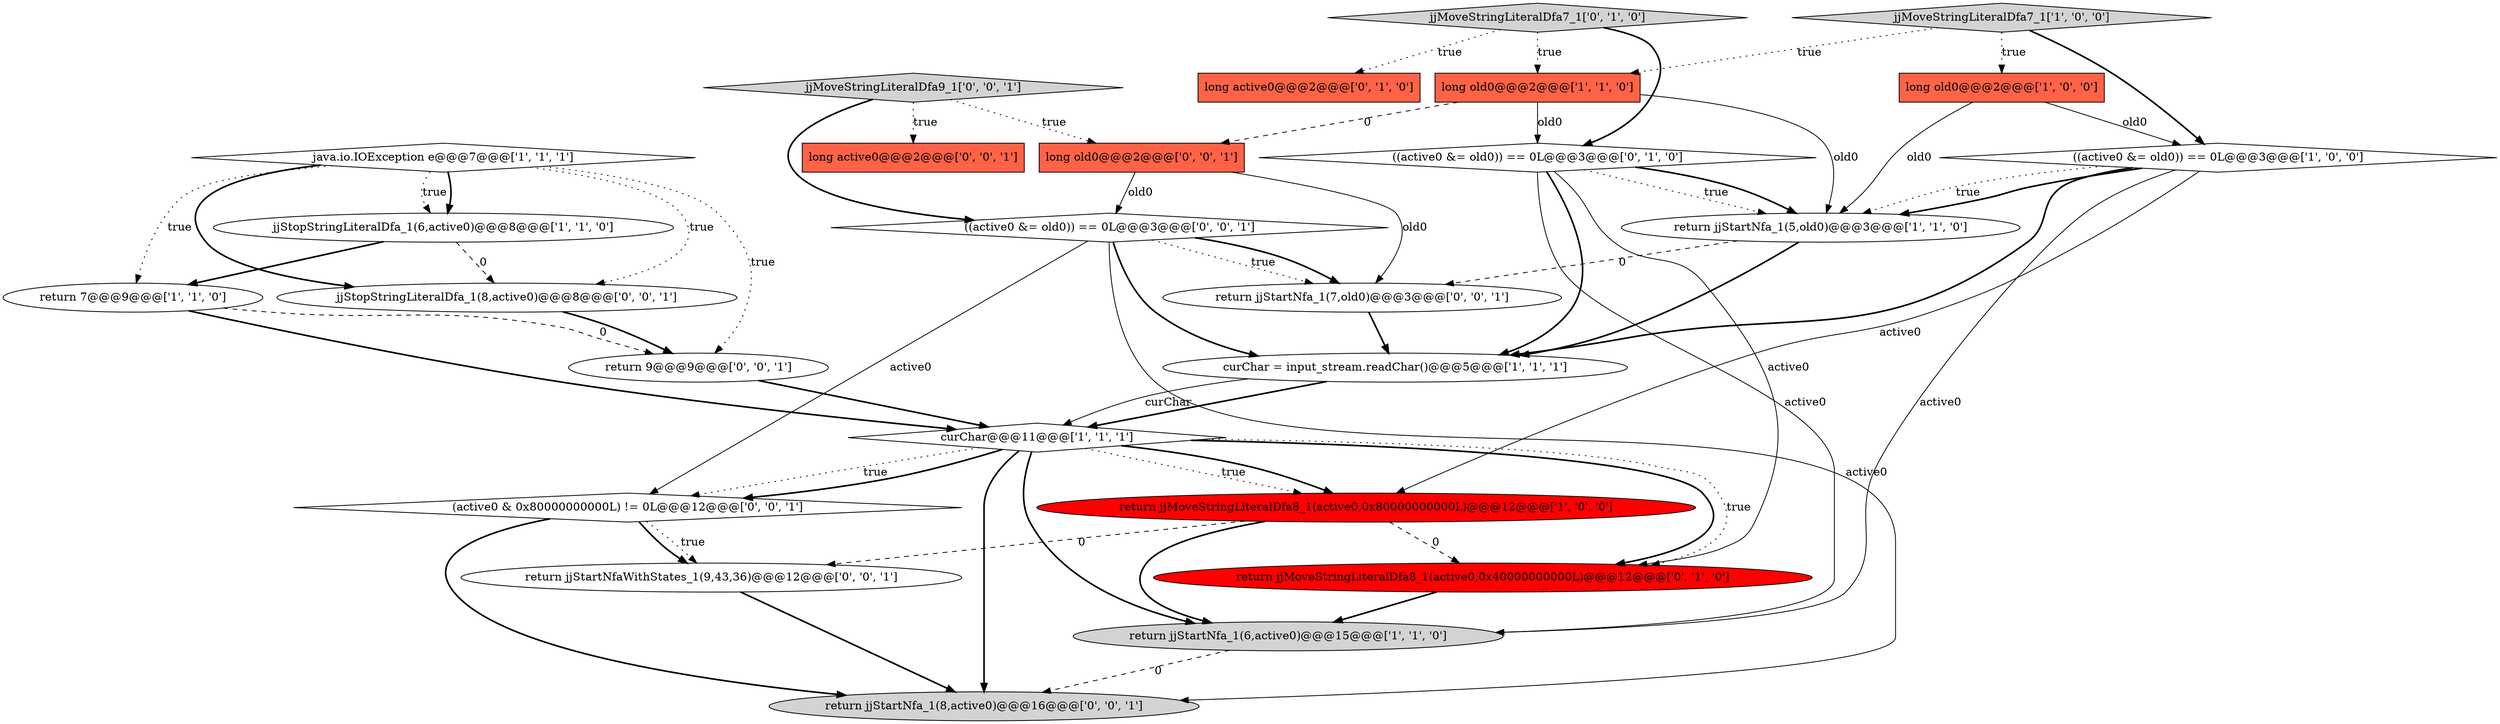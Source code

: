 digraph {
12 [style = filled, label = "long active0@@@2@@@['0', '1', '0']", fillcolor = tomato, shape = box image = "AAA0AAABBB2BBB"];
15 [style = filled, label = "return jjMoveStringLiteralDfa8_1(active0,0x40000000000L)@@@12@@@['0', '1', '0']", fillcolor = red, shape = ellipse image = "AAA1AAABBB2BBB"];
14 [style = filled, label = "((active0 &= old0)) == 0L@@@3@@@['0', '1', '0']", fillcolor = white, shape = diamond image = "AAA0AAABBB2BBB"];
11 [style = filled, label = "return jjMoveStringLiteralDfa8_1(active0,0x80000000000L)@@@12@@@['1', '0', '0']", fillcolor = red, shape = ellipse image = "AAA1AAABBB1BBB"];
20 [style = filled, label = "return jjStartNfa_1(8,active0)@@@16@@@['0', '0', '1']", fillcolor = lightgray, shape = ellipse image = "AAA0AAABBB3BBB"];
2 [style = filled, label = "curChar = input_stream.readChar()@@@5@@@['1', '1', '1']", fillcolor = white, shape = ellipse image = "AAA0AAABBB1BBB"];
9 [style = filled, label = "return 7@@@9@@@['1', '1', '0']", fillcolor = white, shape = ellipse image = "AAA0AAABBB1BBB"];
10 [style = filled, label = "return jjStartNfa_1(5,old0)@@@3@@@['1', '1', '0']", fillcolor = white, shape = ellipse image = "AAA0AAABBB1BBB"];
5 [style = filled, label = "long old0@@@2@@@['1', '0', '0']", fillcolor = tomato, shape = box image = "AAA0AAABBB1BBB"];
17 [style = filled, label = "long active0@@@2@@@['0', '0', '1']", fillcolor = tomato, shape = box image = "AAA0AAABBB3BBB"];
3 [style = filled, label = "curChar@@@11@@@['1', '1', '1']", fillcolor = white, shape = diamond image = "AAA0AAABBB1BBB"];
21 [style = filled, label = "((active0 &= old0)) == 0L@@@3@@@['0', '0', '1']", fillcolor = white, shape = diamond image = "AAA0AAABBB3BBB"];
22 [style = filled, label = "return jjStartNfa_1(7,old0)@@@3@@@['0', '0', '1']", fillcolor = white, shape = ellipse image = "AAA0AAABBB3BBB"];
6 [style = filled, label = "long old0@@@2@@@['1', '1', '0']", fillcolor = tomato, shape = box image = "AAA0AAABBB1BBB"];
24 [style = filled, label = "return jjStartNfaWithStates_1(9,43,36)@@@12@@@['0', '0', '1']", fillcolor = white, shape = ellipse image = "AAA0AAABBB3BBB"];
0 [style = filled, label = "java.io.IOException e@@@7@@@['1', '1', '1']", fillcolor = white, shape = diamond image = "AAA0AAABBB1BBB"];
1 [style = filled, label = "return jjStartNfa_1(6,active0)@@@15@@@['1', '1', '0']", fillcolor = lightgray, shape = ellipse image = "AAA0AAABBB1BBB"];
16 [style = filled, label = "jjMoveStringLiteralDfa9_1['0', '0', '1']", fillcolor = lightgray, shape = diamond image = "AAA0AAABBB3BBB"];
25 [style = filled, label = "return 9@@@9@@@['0', '0', '1']", fillcolor = white, shape = ellipse image = "AAA0AAABBB3BBB"];
18 [style = filled, label = "jjStopStringLiteralDfa_1(8,active0)@@@8@@@['0', '0', '1']", fillcolor = white, shape = ellipse image = "AAA0AAABBB3BBB"];
19 [style = filled, label = "(active0 & 0x80000000000L) != 0L@@@12@@@['0', '0', '1']", fillcolor = white, shape = diamond image = "AAA0AAABBB3BBB"];
8 [style = filled, label = "((active0 &= old0)) == 0L@@@3@@@['1', '0', '0']", fillcolor = white, shape = diamond image = "AAA0AAABBB1BBB"];
13 [style = filled, label = "jjMoveStringLiteralDfa7_1['0', '1', '0']", fillcolor = lightgray, shape = diamond image = "AAA0AAABBB2BBB"];
23 [style = filled, label = "long old0@@@2@@@['0', '0', '1']", fillcolor = tomato, shape = box image = "AAA0AAABBB3BBB"];
4 [style = filled, label = "jjMoveStringLiteralDfa7_1['1', '0', '0']", fillcolor = lightgray, shape = diamond image = "AAA0AAABBB1BBB"];
7 [style = filled, label = "jjStopStringLiteralDfa_1(6,active0)@@@8@@@['1', '1', '0']", fillcolor = white, shape = ellipse image = "AAA0AAABBB1BBB"];
4->6 [style = dotted, label="true"];
6->10 [style = solid, label="old0"];
3->11 [style = dotted, label="true"];
4->5 [style = dotted, label="true"];
13->6 [style = dotted, label="true"];
8->10 [style = bold, label=""];
23->21 [style = solid, label="old0"];
22->2 [style = bold, label=""];
7->18 [style = dashed, label="0"];
0->18 [style = dotted, label="true"];
3->1 [style = bold, label=""];
13->12 [style = dotted, label="true"];
11->1 [style = bold, label=""];
11->15 [style = dashed, label="0"];
19->20 [style = bold, label=""];
2->3 [style = bold, label=""];
16->17 [style = dotted, label="true"];
5->10 [style = solid, label="old0"];
25->3 [style = bold, label=""];
3->11 [style = bold, label=""];
14->10 [style = bold, label=""];
21->22 [style = dotted, label="true"];
3->15 [style = bold, label=""];
19->24 [style = dotted, label="true"];
8->10 [style = dotted, label="true"];
10->22 [style = dashed, label="0"];
2->3 [style = solid, label="curChar"];
0->25 [style = dotted, label="true"];
16->23 [style = dotted, label="true"];
14->10 [style = dotted, label="true"];
21->2 [style = bold, label=""];
0->7 [style = bold, label=""];
19->24 [style = bold, label=""];
24->20 [style = bold, label=""];
1->20 [style = dashed, label="0"];
7->9 [style = bold, label=""];
6->14 [style = solid, label="old0"];
3->19 [style = dotted, label="true"];
3->20 [style = bold, label=""];
8->2 [style = bold, label=""];
3->19 [style = bold, label=""];
21->22 [style = bold, label=""];
16->21 [style = bold, label=""];
3->15 [style = dotted, label="true"];
23->22 [style = solid, label="old0"];
9->25 [style = dashed, label="0"];
11->24 [style = dashed, label="0"];
18->25 [style = bold, label=""];
8->1 [style = solid, label="active0"];
9->3 [style = bold, label=""];
4->8 [style = bold, label=""];
14->15 [style = solid, label="active0"];
21->19 [style = solid, label="active0"];
10->2 [style = bold, label=""];
14->2 [style = bold, label=""];
0->18 [style = bold, label=""];
8->11 [style = solid, label="active0"];
14->1 [style = solid, label="active0"];
0->9 [style = dotted, label="true"];
13->14 [style = bold, label=""];
5->8 [style = solid, label="old0"];
6->23 [style = dashed, label="0"];
0->7 [style = dotted, label="true"];
21->20 [style = solid, label="active0"];
15->1 [style = bold, label=""];
}
